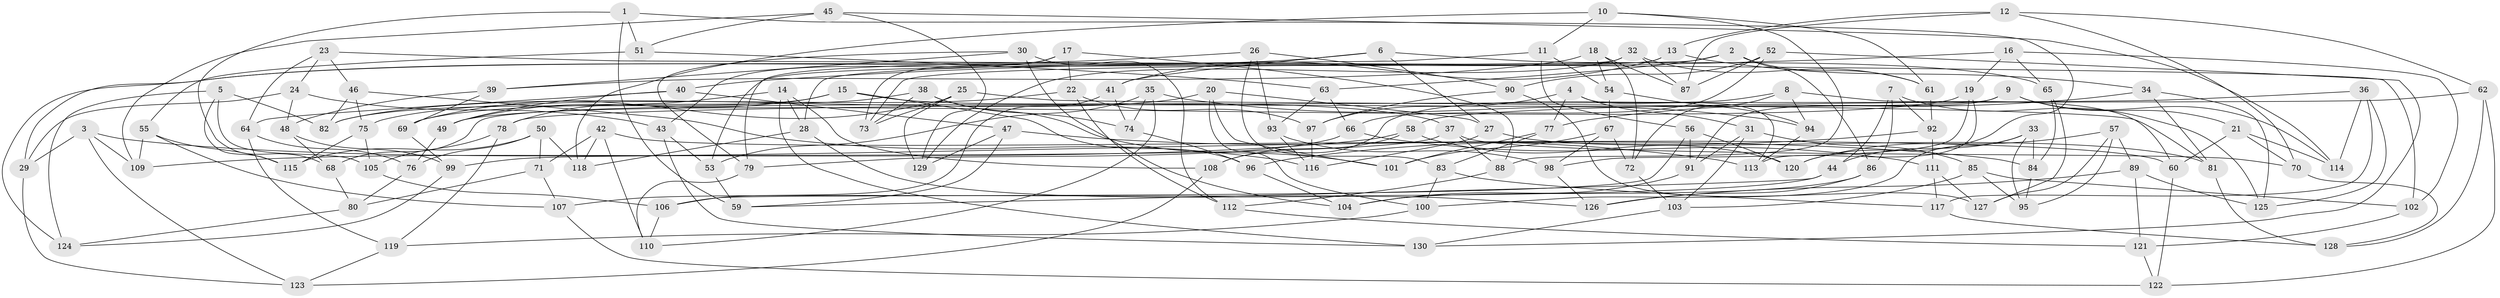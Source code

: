// Generated by graph-tools (version 1.1) at 2025/16/03/09/25 04:16:37]
// undirected, 130 vertices, 260 edges
graph export_dot {
graph [start="1"]
  node [color=gray90,style=filled];
  1;
  2;
  3;
  4;
  5;
  6;
  7;
  8;
  9;
  10;
  11;
  12;
  13;
  14;
  15;
  16;
  17;
  18;
  19;
  20;
  21;
  22;
  23;
  24;
  25;
  26;
  27;
  28;
  29;
  30;
  31;
  32;
  33;
  34;
  35;
  36;
  37;
  38;
  39;
  40;
  41;
  42;
  43;
  44;
  45;
  46;
  47;
  48;
  49;
  50;
  51;
  52;
  53;
  54;
  55;
  56;
  57;
  58;
  59;
  60;
  61;
  62;
  63;
  64;
  65;
  66;
  67;
  68;
  69;
  70;
  71;
  72;
  73;
  74;
  75;
  76;
  77;
  78;
  79;
  80;
  81;
  82;
  83;
  84;
  85;
  86;
  87;
  88;
  89;
  90;
  91;
  92;
  93;
  94;
  95;
  96;
  97;
  98;
  99;
  100;
  101;
  102;
  103;
  104;
  105;
  106;
  107;
  108;
  109;
  110;
  111;
  112;
  113;
  114;
  115;
  116;
  117;
  118;
  119;
  120;
  121;
  122;
  123;
  124;
  125;
  126;
  127;
  128;
  129;
  130;
  1 -- 59;
  1 -- 120;
  1 -- 51;
  1 -- 68;
  2 -- 63;
  2 -- 86;
  2 -- 73;
  2 -- 61;
  3 -- 109;
  3 -- 123;
  3 -- 29;
  3 -- 84;
  4 -- 31;
  4 -- 97;
  4 -- 113;
  4 -- 77;
  5 -- 124;
  5 -- 105;
  5 -- 82;
  5 -- 115;
  6 -- 124;
  6 -- 27;
  6 -- 65;
  6 -- 41;
  7 -- 125;
  7 -- 92;
  7 -- 44;
  7 -- 86;
  8 -- 72;
  8 -- 60;
  8 -- 108;
  8 -- 94;
  9 -- 91;
  9 -- 21;
  9 -- 114;
  9 -- 68;
  10 -- 61;
  10 -- 88;
  10 -- 11;
  10 -- 118;
  11 -- 56;
  11 -- 54;
  11 -- 28;
  12 -- 87;
  12 -- 70;
  12 -- 62;
  12 -- 13;
  13 -- 53;
  13 -- 34;
  13 -- 41;
  14 -- 28;
  14 -- 108;
  14 -- 78;
  14 -- 130;
  15 -- 49;
  15 -- 96;
  15 -- 37;
  15 -- 82;
  16 -- 102;
  16 -- 65;
  16 -- 40;
  16 -- 19;
  17 -- 73;
  17 -- 88;
  17 -- 43;
  17 -- 22;
  18 -- 87;
  18 -- 39;
  18 -- 72;
  18 -- 54;
  19 -- 113;
  19 -- 98;
  19 -- 49;
  20 -- 27;
  20 -- 100;
  20 -- 101;
  20 -- 82;
  21 -- 70;
  21 -- 60;
  21 -- 114;
  22 -- 97;
  22 -- 112;
  22 -- 75;
  23 -- 64;
  23 -- 102;
  23 -- 46;
  23 -- 24;
  24 -- 43;
  24 -- 29;
  24 -- 48;
  25 -- 129;
  25 -- 69;
  25 -- 81;
  25 -- 73;
  26 -- 90;
  26 -- 29;
  26 -- 83;
  26 -- 93;
  27 -- 81;
  27 -- 116;
  28 -- 118;
  28 -- 126;
  29 -- 123;
  30 -- 39;
  30 -- 104;
  30 -- 112;
  30 -- 79;
  31 -- 103;
  31 -- 85;
  31 -- 91;
  32 -- 129;
  32 -- 79;
  32 -- 87;
  32 -- 61;
  33 -- 84;
  33 -- 44;
  33 -- 100;
  33 -- 95;
  34 -- 81;
  34 -- 77;
  34 -- 125;
  35 -- 74;
  35 -- 94;
  35 -- 110;
  35 -- 53;
  36 -- 117;
  36 -- 114;
  36 -- 58;
  36 -- 125;
  37 -- 88;
  37 -- 99;
  37 -- 70;
  38 -- 73;
  38 -- 74;
  38 -- 69;
  38 -- 101;
  39 -- 69;
  39 -- 48;
  40 -- 64;
  40 -- 47;
  40 -- 49;
  41 -- 106;
  41 -- 74;
  42 -- 118;
  42 -- 110;
  42 -- 71;
  42 -- 60;
  43 -- 130;
  43 -- 53;
  44 -- 107;
  44 -- 59;
  45 -- 114;
  45 -- 109;
  45 -- 129;
  45 -- 51;
  46 -- 75;
  46 -- 82;
  46 -- 116;
  47 -- 129;
  47 -- 113;
  47 -- 59;
  48 -- 68;
  48 -- 99;
  49 -- 76;
  50 -- 115;
  50 -- 76;
  50 -- 71;
  50 -- 118;
  51 -- 63;
  51 -- 55;
  52 -- 87;
  52 -- 90;
  52 -- 66;
  52 -- 130;
  53 -- 59;
  54 -- 67;
  54 -- 94;
  55 -- 107;
  55 -- 115;
  55 -- 109;
  56 -- 120;
  56 -- 91;
  56 -- 106;
  57 -- 89;
  57 -- 120;
  57 -- 95;
  57 -- 127;
  58 -- 120;
  58 -- 108;
  58 -- 109;
  60 -- 122;
  61 -- 92;
  62 -- 128;
  62 -- 78;
  62 -- 122;
  63 -- 66;
  63 -- 93;
  64 -- 76;
  64 -- 119;
  65 -- 84;
  65 -- 127;
  66 -- 79;
  66 -- 111;
  67 -- 101;
  67 -- 98;
  67 -- 72;
  68 -- 80;
  69 -- 99;
  70 -- 128;
  71 -- 80;
  71 -- 107;
  72 -- 103;
  74 -- 96;
  75 -- 105;
  75 -- 115;
  76 -- 80;
  77 -- 101;
  77 -- 83;
  78 -- 105;
  78 -- 119;
  79 -- 110;
  80 -- 124;
  81 -- 128;
  83 -- 100;
  83 -- 117;
  84 -- 95;
  85 -- 102;
  85 -- 95;
  85 -- 103;
  86 -- 104;
  86 -- 126;
  88 -- 112;
  89 -- 125;
  89 -- 121;
  89 -- 126;
  90 -- 97;
  90 -- 127;
  91 -- 104;
  92 -- 111;
  92 -- 96;
  93 -- 98;
  93 -- 116;
  94 -- 113;
  96 -- 104;
  97 -- 116;
  98 -- 126;
  99 -- 124;
  100 -- 119;
  102 -- 121;
  103 -- 130;
  105 -- 106;
  106 -- 110;
  107 -- 122;
  108 -- 123;
  111 -- 127;
  111 -- 117;
  112 -- 121;
  117 -- 128;
  119 -- 123;
  121 -- 122;
}

